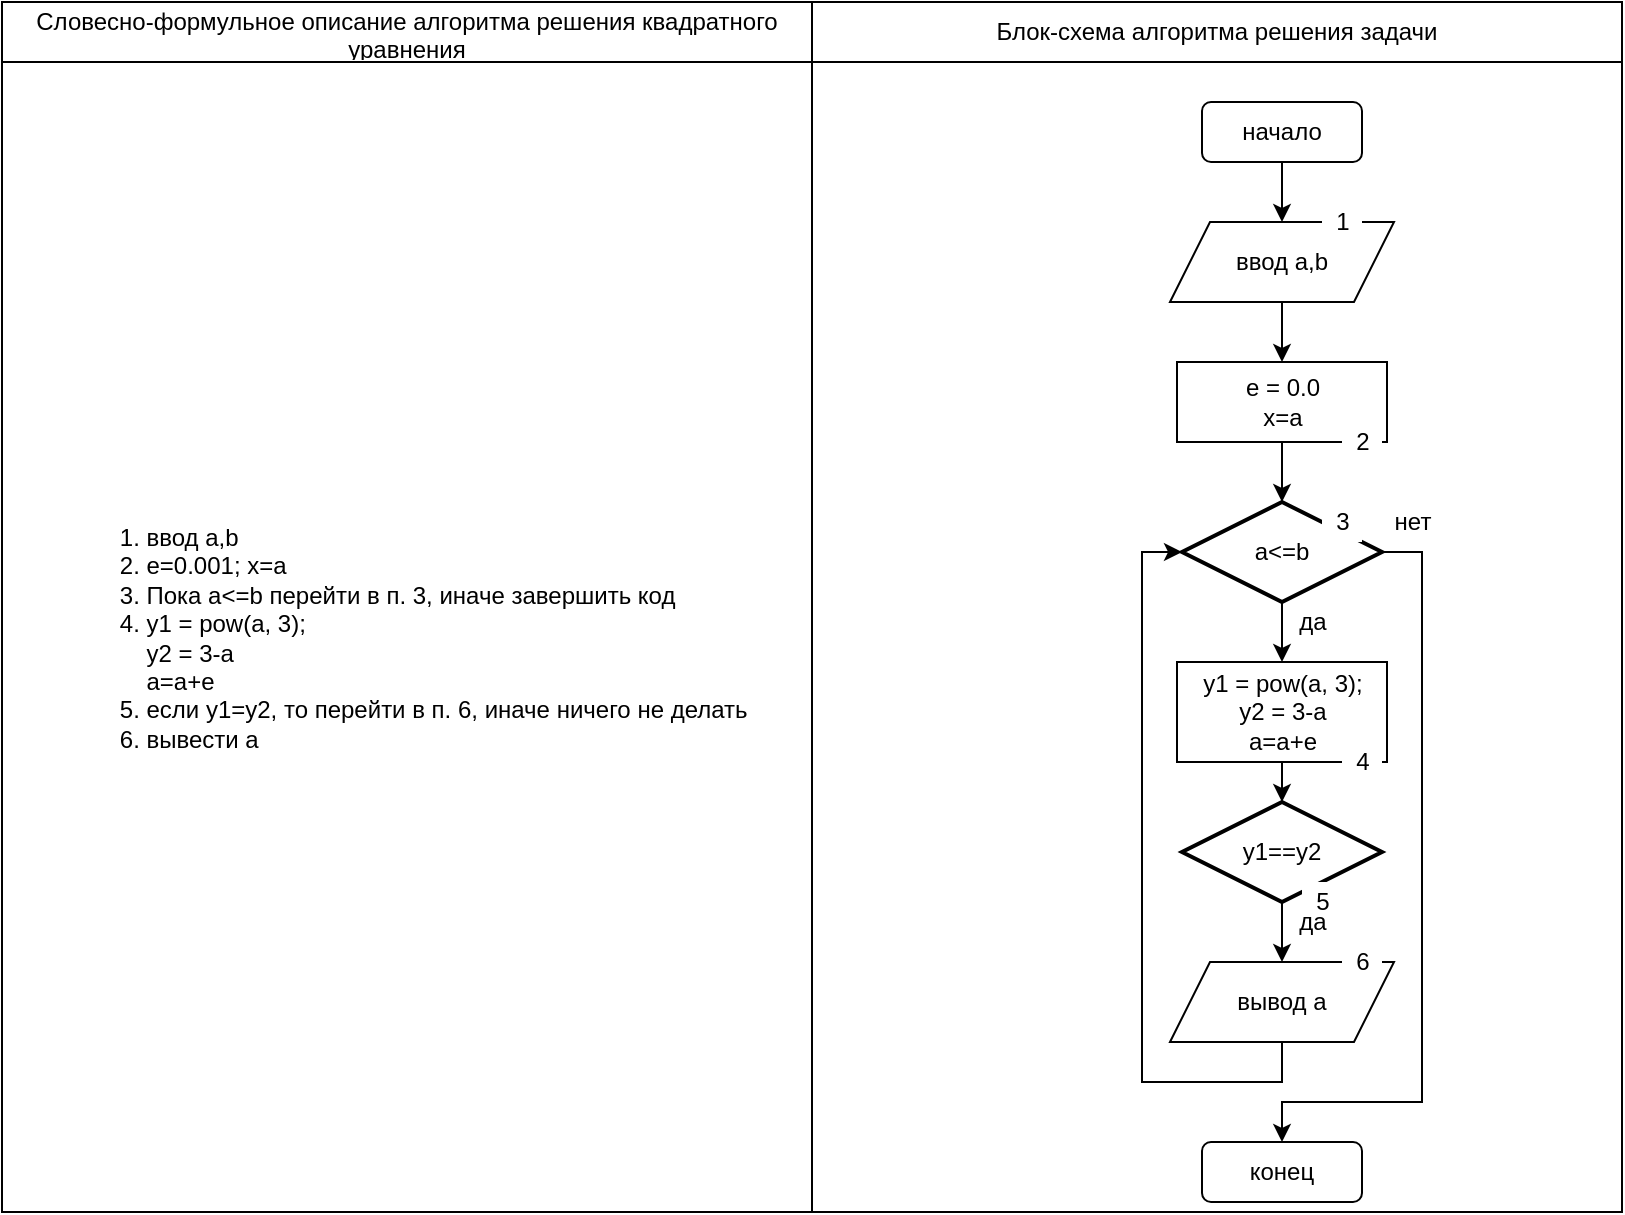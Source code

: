 <mxfile version="15.3.7" type="device"><diagram id="MyTHw53vM-S_y9Ou05iD" name="Page-1"><mxGraphModel dx="1038" dy="1733" grid="1" gridSize="10" guides="1" tooltips="1" connect="1" arrows="1" fold="1" page="1" pageScale="1" pageWidth="827" pageHeight="1169" math="0" shadow="0"><root><mxCell id="0"/><mxCell id="1" parent="0"/><mxCell id="qGwoUTeJi4XjefNYO3m_-26" value="" style="shape=table;startSize=0;container=1;collapsible=0;childLayout=tableLayout;" vertex="1" parent="1"><mxGeometry x="10" y="-1160" width="810" height="605" as="geometry"/></mxCell><mxCell id="qGwoUTeJi4XjefNYO3m_-27" value="" style="shape=partialRectangle;collapsible=0;dropTarget=0;pointerEvents=0;fillColor=none;top=0;left=0;bottom=0;right=0;points=[[0,0.5],[1,0.5]];portConstraint=eastwest;" vertex="1" parent="qGwoUTeJi4XjefNYO3m_-26"><mxGeometry width="810" height="30" as="geometry"/></mxCell><mxCell id="qGwoUTeJi4XjefNYO3m_-28" value="Словесно-формульное описание алгоритма решения квадратного уравнения" style="shape=partialRectangle;html=1;whiteSpace=wrap;connectable=0;overflow=hidden;fillColor=none;top=0;left=0;bottom=0;right=0;pointerEvents=1;" vertex="1" parent="qGwoUTeJi4XjefNYO3m_-27"><mxGeometry width="405" height="30" as="geometry"><mxRectangle width="405" height="30" as="alternateBounds"/></mxGeometry></mxCell><mxCell id="qGwoUTeJi4XjefNYO3m_-29" value="Блок-схема алгоритма решения задачи" style="shape=partialRectangle;html=1;whiteSpace=wrap;connectable=0;overflow=hidden;fillColor=none;top=0;left=0;bottom=0;right=0;pointerEvents=1;" vertex="1" parent="qGwoUTeJi4XjefNYO3m_-27"><mxGeometry x="405" width="405" height="30" as="geometry"><mxRectangle width="405" height="30" as="alternateBounds"/></mxGeometry></mxCell><mxCell id="qGwoUTeJi4XjefNYO3m_-30" value="" style="shape=partialRectangle;collapsible=0;dropTarget=0;pointerEvents=0;fillColor=none;top=0;left=0;bottom=0;right=0;points=[[0,0.5],[1,0.5]];portConstraint=eastwest;" vertex="1" parent="qGwoUTeJi4XjefNYO3m_-26"><mxGeometry y="30" width="810" height="575" as="geometry"/></mxCell><mxCell id="qGwoUTeJi4XjefNYO3m_-31" value="&lt;div align=&quot;left&quot;&gt;&lt;ol&gt;&lt;li&gt;ввод a,b&lt;/li&gt;&lt;li&gt;e=0.001; x=a&lt;/li&gt;&lt;li&gt;Пока a&amp;lt;=b перейти в п. 3, иначе завершить код&lt;/li&gt;&lt;li&gt;&lt;div&gt;y1 = pow(a, 3);&lt;/div&gt;&lt;div&gt;y2 = 3-a&lt;/div&gt;&lt;div&gt;a=a+e&lt;/div&gt;&lt;/li&gt;&lt;li&gt;если y1=y2, то перейти в п. 6, иначе ничего не делать&lt;/li&gt;&lt;li&gt;вывести a&lt;br&gt;&lt;/li&gt;&lt;/ol&gt;&lt;/div&gt;" style="shape=partialRectangle;html=1;whiteSpace=wrap;connectable=0;overflow=hidden;fillColor=none;top=0;left=0;bottom=0;right=0;pointerEvents=1;" vertex="1" parent="qGwoUTeJi4XjefNYO3m_-30"><mxGeometry width="405" height="575" as="geometry"><mxRectangle width="405" height="575" as="alternateBounds"/></mxGeometry></mxCell><mxCell id="qGwoUTeJi4XjefNYO3m_-32" value="" style="shape=partialRectangle;html=1;whiteSpace=wrap;connectable=0;overflow=hidden;fillColor=none;top=0;left=0;bottom=0;right=0;pointerEvents=1;" vertex="1" parent="qGwoUTeJi4XjefNYO3m_-30"><mxGeometry x="405" width="405" height="575" as="geometry"><mxRectangle width="405" height="575" as="alternateBounds"/></mxGeometry></mxCell><mxCell id="qGwoUTeJi4XjefNYO3m_-2" style="edgeStyle=orthogonalEdgeStyle;rounded=0;orthogonalLoop=1;jettySize=auto;html=1;exitX=0.5;exitY=1;exitDx=0;exitDy=0;" edge="1" parent="1" source="qGwoUTeJi4XjefNYO3m_-1"><mxGeometry relative="1" as="geometry"><mxPoint x="650" y="-1050" as="targetPoint"/></mxGeometry></mxCell><mxCell id="qGwoUTeJi4XjefNYO3m_-1" value="начало" style="rounded=1;whiteSpace=wrap;html=1;" vertex="1" parent="1"><mxGeometry x="610" y="-1110" width="80" height="30" as="geometry"/></mxCell><mxCell id="qGwoUTeJi4XjefNYO3m_-4" style="edgeStyle=orthogonalEdgeStyle;rounded=0;orthogonalLoop=1;jettySize=auto;html=1;exitX=0.5;exitY=1;exitDx=0;exitDy=0;" edge="1" parent="1" source="qGwoUTeJi4XjefNYO3m_-3"><mxGeometry relative="1" as="geometry"><mxPoint x="650" y="-980" as="targetPoint"/></mxGeometry></mxCell><mxCell id="qGwoUTeJi4XjefNYO3m_-3" value="ввод a,b" style="shape=parallelogram;perimeter=parallelogramPerimeter;whiteSpace=wrap;html=1;fixedSize=1;" vertex="1" parent="1"><mxGeometry x="594" y="-1050" width="112" height="40" as="geometry"/></mxCell><mxCell id="qGwoUTeJi4XjefNYO3m_-6" style="edgeStyle=orthogonalEdgeStyle;rounded=0;orthogonalLoop=1;jettySize=auto;html=1;exitX=0.5;exitY=1;exitDx=0;exitDy=0;" edge="1" parent="1" source="qGwoUTeJi4XjefNYO3m_-5"><mxGeometry relative="1" as="geometry"><mxPoint x="650" y="-910" as="targetPoint"/></mxGeometry></mxCell><mxCell id="qGwoUTeJi4XjefNYO3m_-5" value="&lt;div&gt;e = 0.0&lt;/div&gt;x=a" style="rounded=0;whiteSpace=wrap;html=1;" vertex="1" parent="1"><mxGeometry x="597.5" y="-980" width="105" height="40" as="geometry"/></mxCell><mxCell id="qGwoUTeJi4XjefNYO3m_-8" style="edgeStyle=orthogonalEdgeStyle;rounded=0;orthogonalLoop=1;jettySize=auto;html=1;exitX=0.5;exitY=1;exitDx=0;exitDy=0;exitPerimeter=0;" edge="1" parent="1" source="qGwoUTeJi4XjefNYO3m_-7"><mxGeometry relative="1" as="geometry"><mxPoint x="650" y="-830" as="targetPoint"/></mxGeometry></mxCell><mxCell id="qGwoUTeJi4XjefNYO3m_-10" style="edgeStyle=orthogonalEdgeStyle;rounded=0;orthogonalLoop=1;jettySize=auto;html=1;exitX=1;exitY=0.5;exitDx=0;exitDy=0;exitPerimeter=0;entryX=0.5;entryY=0;entryDx=0;entryDy=0;" edge="1" parent="1" source="qGwoUTeJi4XjefNYO3m_-7" target="qGwoUTeJi4XjefNYO3m_-19"><mxGeometry relative="1" as="geometry"><mxPoint x="730" y="-885" as="targetPoint"/><Array as="points"><mxPoint x="720" y="-885"/><mxPoint x="720" y="-610"/><mxPoint x="650" y="-610"/></Array></mxGeometry></mxCell><mxCell id="qGwoUTeJi4XjefNYO3m_-7" value="a&amp;lt;=b" style="strokeWidth=2;html=1;shape=mxgraph.flowchart.decision;whiteSpace=wrap;fontFamily=Helvetica;" vertex="1" parent="1"><mxGeometry x="600" y="-910" width="100" height="50" as="geometry"/></mxCell><mxCell id="qGwoUTeJi4XjefNYO3m_-9" value="да" style="text;html=1;align=center;verticalAlign=middle;resizable=0;points=[];autosize=1;strokeColor=none;fillColor=none;" vertex="1" parent="1"><mxGeometry x="650" y="-860" width="30" height="20" as="geometry"/></mxCell><mxCell id="qGwoUTeJi4XjefNYO3m_-11" value="нет" style="text;html=1;align=center;verticalAlign=middle;resizable=0;points=[];autosize=1;strokeColor=none;fillColor=none;" vertex="1" parent="1"><mxGeometry x="700" y="-910" width="30" height="20" as="geometry"/></mxCell><mxCell id="qGwoUTeJi4XjefNYO3m_-13" style="edgeStyle=orthogonalEdgeStyle;rounded=0;orthogonalLoop=1;jettySize=auto;html=1;exitX=0.5;exitY=1;exitDx=0;exitDy=0;" edge="1" parent="1" source="qGwoUTeJi4XjefNYO3m_-12"><mxGeometry relative="1" as="geometry"><mxPoint x="650" y="-760" as="targetPoint"/></mxGeometry></mxCell><mxCell id="qGwoUTeJi4XjefNYO3m_-12" value="&lt;div&gt;y1 = pow(a, 3);&lt;/div&gt;&lt;div&gt;y2 = 3-a&lt;/div&gt;&lt;div&gt;a=a+e&lt;/div&gt;" style="rounded=0;whiteSpace=wrap;html=1;" vertex="1" parent="1"><mxGeometry x="597.5" y="-830" width="105" height="50" as="geometry"/></mxCell><mxCell id="qGwoUTeJi4XjefNYO3m_-15" style="edgeStyle=orthogonalEdgeStyle;rounded=0;orthogonalLoop=1;jettySize=auto;html=1;exitX=0.5;exitY=1;exitDx=0;exitDy=0;exitPerimeter=0;" edge="1" parent="1" source="qGwoUTeJi4XjefNYO3m_-14"><mxGeometry relative="1" as="geometry"><mxPoint x="650" y="-680" as="targetPoint"/></mxGeometry></mxCell><mxCell id="qGwoUTeJi4XjefNYO3m_-14" value="y1==y2" style="strokeWidth=2;html=1;shape=mxgraph.flowchart.decision;whiteSpace=wrap;fontFamily=Helvetica;" vertex="1" parent="1"><mxGeometry x="600" y="-760" width="100" height="50" as="geometry"/></mxCell><mxCell id="qGwoUTeJi4XjefNYO3m_-17" style="edgeStyle=orthogonalEdgeStyle;rounded=0;orthogonalLoop=1;jettySize=auto;html=1;exitX=0.5;exitY=1;exitDx=0;exitDy=0;entryX=0;entryY=0.5;entryDx=0;entryDy=0;entryPerimeter=0;" edge="1" parent="1" source="qGwoUTeJi4XjefNYO3m_-16" target="qGwoUTeJi4XjefNYO3m_-7"><mxGeometry relative="1" as="geometry"/></mxCell><mxCell id="qGwoUTeJi4XjefNYO3m_-16" value="вывод а" style="shape=parallelogram;perimeter=parallelogramPerimeter;whiteSpace=wrap;html=1;fixedSize=1;" vertex="1" parent="1"><mxGeometry x="594" y="-680" width="112" height="40" as="geometry"/></mxCell><mxCell id="qGwoUTeJi4XjefNYO3m_-19" value="конец" style="rounded=1;whiteSpace=wrap;html=1;" vertex="1" parent="1"><mxGeometry x="610" y="-590" width="80" height="30" as="geometry"/></mxCell><mxCell id="qGwoUTeJi4XjefNYO3m_-20" value="5" style="text;html=1;align=center;verticalAlign=middle;resizable=0;points=[];autosize=1;strokeColor=none;fillColor=#FFFFFF;" vertex="1" parent="1"><mxGeometry x="660" y="-720" width="20" height="20" as="geometry"/></mxCell><mxCell id="qGwoUTeJi4XjefNYO3m_-21" value="4" style="text;html=1;align=center;verticalAlign=middle;resizable=0;points=[];autosize=1;strokeColor=none;fillColor=#FFFFFF;" vertex="1" parent="1"><mxGeometry x="680" y="-790" width="20" height="20" as="geometry"/></mxCell><mxCell id="qGwoUTeJi4XjefNYO3m_-22" value="3" style="text;html=1;align=center;verticalAlign=middle;resizable=0;points=[];autosize=1;strokeColor=none;fillColor=#FFFFFF;" vertex="1" parent="1"><mxGeometry x="670" y="-910" width="20" height="20" as="geometry"/></mxCell><mxCell id="qGwoUTeJi4XjefNYO3m_-23" value="2" style="text;html=1;align=center;verticalAlign=middle;resizable=0;points=[];autosize=1;strokeColor=none;fillColor=#FFFFFF;" vertex="1" parent="1"><mxGeometry x="680" y="-950" width="20" height="20" as="geometry"/></mxCell><mxCell id="qGwoUTeJi4XjefNYO3m_-24" value="1" style="text;html=1;align=center;verticalAlign=middle;resizable=0;points=[];autosize=1;strokeColor=none;fillColor=#FFFFFF;" vertex="1" parent="1"><mxGeometry x="670" y="-1060" width="20" height="20" as="geometry"/></mxCell><mxCell id="qGwoUTeJi4XjefNYO3m_-25" value="6" style="text;html=1;align=center;verticalAlign=middle;resizable=0;points=[];autosize=1;strokeColor=none;fillColor=#FFFFFF;" vertex="1" parent="1"><mxGeometry x="680" y="-690" width="20" height="20" as="geometry"/></mxCell><mxCell id="qGwoUTeJi4XjefNYO3m_-33" value="да" style="text;html=1;align=center;verticalAlign=middle;resizable=0;points=[];autosize=1;strokeColor=none;fillColor=none;" vertex="1" parent="1"><mxGeometry x="650" y="-710" width="30" height="20" as="geometry"/></mxCell></root></mxGraphModel></diagram></mxfile>